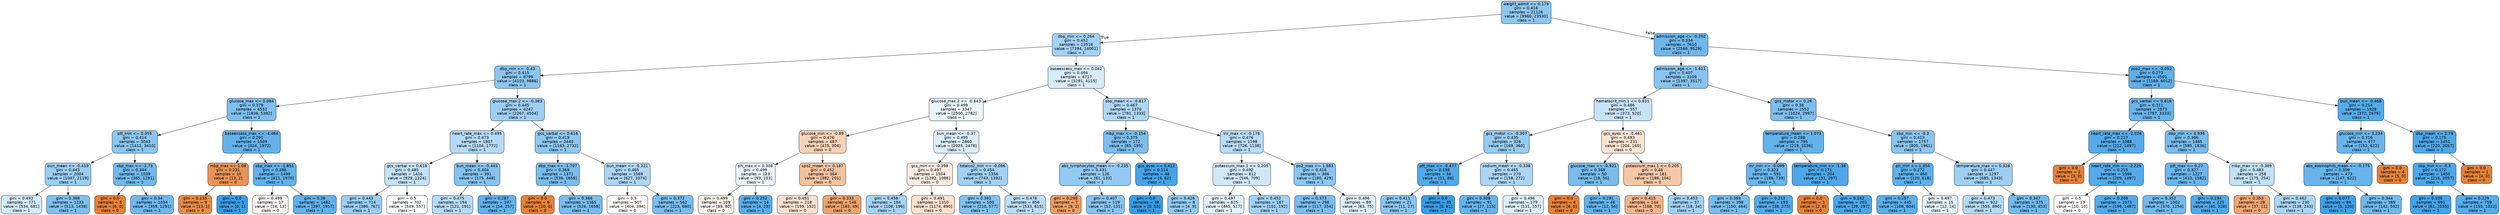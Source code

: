 digraph Tree {
node [shape=box, style="filled, rounded", color="black", fontname="helvetica"] ;
edge [fontname="helvetica"] ;
0 [label="weight_admit <= 0.179\ngini = 0.418\nsamples = 21126\nvalue = [9960, 23530]\nclass = 1", fillcolor="#8dc6f0"] ;
1 [label="dbp_min <= 0.264\ngini = 0.452\nsamples = 13516\nvalue = [7394, 14001]\nclass = 1", fillcolor="#a2d1f3"] ;
0 -> 1 [labeldistance=2.5, labelangle=45, headlabel="True"] ;
2 [label="dbp_min <= -0.43\ngini = 0.415\nsamples = 8799\nvalue = [4103, 9886]\nclass = 1", fillcolor="#8bc6f0"] ;
1 -> 2 ;
3 [label="glucose_max <= 0.084\ngini = 0.379\nsamples = 4552\nvalue = [1836, 5382]\nclass = 1", fillcolor="#7dbeee"] ;
2 -> 3 ;
4 [label="ptt_min <= 0.055\ngini = 0.414\nsamples = 3043\nvalue = [1412, 3410]\nclass = 1", fillcolor="#8bc6f0"] ;
3 -> 4 ;
5 [label="bun_mean <= -0.419\ngini = 0.443\nsamples = 2004\nvalue = [1047, 2119]\nclass = 1", fillcolor="#9bcdf2"] ;
4 -> 5 ;
6 [label="gini = 0.493\nsamples = 771\nvalue = [534, 681]\nclass = 1", fillcolor="#d4eaf9"] ;
5 -> 6 ;
7 [label="gini = 0.388\nsamples = 1233\nvalue = [513, 1438]\nclass = 1", fillcolor="#80c0ee"] ;
5 -> 7 ;
8 [label="sbp_max <= -2.73\ngini = 0.344\nsamples = 1039\nvalue = [365, 1291]\nclass = 1", fillcolor="#71b9ec"] ;
4 -> 8 ;
9 [label="gini = 0.0\nsamples = 5\nvalue = [6, 0]\nclass = 0", fillcolor="#e58139"] ;
8 -> 9 ;
10 [label="gini = 0.34\nsamples = 1034\nvalue = [359, 1291]\nclass = 1", fillcolor="#70b8ec"] ;
8 -> 10 ;
11 [label="baseexcess_max <= -4.464\ngini = 0.291\nsamples = 1509\nvalue = [424, 1972]\nclass = 1", fillcolor="#64b2eb"] ;
3 -> 11 ;
12 [label="mbp_max <= 1.08\ngini = 0.231\nsamples = 10\nvalue = [13, 2]\nclass = 0", fillcolor="#e99457"] ;
11 -> 12 ;
13 [label="gini = 0.133\nsamples = 9\nvalue = [13, 1]\nclass = 0", fillcolor="#e78b48"] ;
12 -> 13 ;
14 [label="gini = 0.0\nsamples = 1\nvalue = [0, 1]\nclass = 1", fillcolor="#399de5"] ;
12 -> 14 ;
15 [label="sbp_max <= -1.851\ngini = 0.286\nsamples = 1499\nvalue = [411, 1970]\nclass = 1", fillcolor="#62b1ea"] ;
11 -> 15 ;
16 [label="gini = 0.499\nsamples = 17\nvalue = [14, 13]\nclass = 0", fillcolor="#fdf6f1"] ;
15 -> 16 ;
17 [label="gini = 0.28\nsamples = 1482\nvalue = [397, 1957]\nclass = 1", fillcolor="#61b1ea"] ;
15 -> 17 ;
18 [label="glucose_max.2 <= -0.383\ngini = 0.445\nsamples = 4247\nvalue = [2267, 4504]\nclass = 1", fillcolor="#9dcef2"] ;
2 -> 18 ;
19 [label="heart_rate_max <= 0.495\ngini = 0.473\nsamples = 1807\nvalue = [1104, 1772]\nclass = 1", fillcolor="#b4daf5"] ;
18 -> 19 ;
20 [label="gcs_verbal <= 0.618\ngini = 0.485\nsamples = 1416\nvalue = [929, 1324]\nclass = 1", fillcolor="#c4e2f7"] ;
19 -> 20 ;
21 [label="gini = 0.443\nsamples = 714\nvalue = [380, 767]\nclass = 1", fillcolor="#9bcef2"] ;
20 -> 21 ;
22 [label="gini = 0.5\nsamples = 702\nvalue = [549, 557]\nclass = 1", fillcolor="#fcfeff"] ;
20 -> 22 ;
23 [label="bun_mean <= -0.443\ngini = 0.404\nsamples = 391\nvalue = [175, 448]\nclass = 1", fillcolor="#86c3ef"] ;
19 -> 23 ;
24 [label="gini = 0.475\nsamples = 194\nvalue = [121, 191]\nclass = 1", fillcolor="#b6dbf5"] ;
23 -> 24 ;
25 [label="gini = 0.287\nsamples = 197\nvalue = [54, 257]\nclass = 1", fillcolor="#63b2ea"] ;
23 -> 25 ;
26 [label="gcs_verbal <= 0.618\ngini = 0.419\nsamples = 2440\nvalue = [1163, 2732]\nclass = 1", fillcolor="#8dc7f0"] ;
18 -> 26 ;
27 [label="dbp_max <= -1.707\ngini = 0.369\nsamples = 1371\nvalue = [536, 1658]\nclass = 1", fillcolor="#79bded"] ;
26 -> 27 ;
28 [label="gini = 0.0\nsamples = 6\nvalue = [10, 0]\nclass = 0", fillcolor="#e58139"] ;
27 -> 28 ;
29 [label="gini = 0.366\nsamples = 1365\nvalue = [526, 1658]\nclass = 1", fillcolor="#78bced"] ;
27 -> 29 ;
30 [label="bun_mean <= -0.321\ngini = 0.465\nsamples = 1069\nvalue = [627, 1074]\nclass = 1", fillcolor="#add6f4"] ;
26 -> 30 ;
31 [label="gini = 0.5\nsamples = 507\nvalue = [404, 394]\nclass = 0", fillcolor="#fefcfa"] ;
30 -> 31 ;
32 [label="gini = 0.372\nsamples = 562\nvalue = [223, 680]\nclass = 1", fillcolor="#7abdee"] ;
30 -> 32 ;
33 [label="baseexcess_max <= 0.042\ngini = 0.494\nsamples = 4717\nvalue = [3291, 4115]\nclass = 1", fillcolor="#d7ebfa"] ;
1 -> 33 ;
34 [label="glucose_max.2 <= -0.643\ngini = 0.499\nsamples = 3347\nvalue = [2500, 2782]\nclass = 1", fillcolor="#ebf5fc"] ;
33 -> 34 ;
35 [label="glucose_min <= -0.89\ngini = 0.476\nsamples = 487\nvalue = [475, 304]\nclass = 0", fillcolor="#f6d2b8"] ;
34 -> 35 ;
36 [label="ph_max <= 0.308\ngini = 0.499\nsamples = 123\nvalue = [93, 103]\nclass = 1", fillcolor="#ecf5fc"] ;
35 -> 36 ;
37 [label="gini = 0.499\nsamples = 109\nvalue = [89, 80]\nclass = 0", fillcolor="#fcf2eb"] ;
36 -> 37 ;
38 [label="gini = 0.252\nsamples = 14\nvalue = [4, 23]\nclass = 1", fillcolor="#5baeea"] ;
36 -> 38 ;
39 [label="spo2_mean <= 0.187\ngini = 0.452\nsamples = 364\nvalue = [382, 201]\nclass = 0", fillcolor="#f3c3a1"] ;
35 -> 39 ;
40 [label="gini = 0.491\nsamples = 218\nvalue = [199, 152]\nclass = 0", fillcolor="#f9e1d0"] ;
39 -> 40 ;
41 [label="gini = 0.333\nsamples = 146\nvalue = [183, 49]\nclass = 0", fillcolor="#eca36e"] ;
39 -> 41 ;
42 [label="bun_mean <= -0.37\ngini = 0.495\nsamples = 2860\nvalue = [2025, 2478]\nclass = 1", fillcolor="#dbedfa"] ;
34 -> 42 ;
43 [label="gcs_min <= -0.398\ngini = 0.497\nsamples = 1504\nvalue = [1282, 1086]\nclass = 0", fillcolor="#fbece1"] ;
42 -> 43 ;
44 [label="gini = 0.458\nsamples = 194\nvalue = [108, 196]\nclass = 1", fillcolor="#a6d3f3"] ;
43 -> 44 ;
45 [label="gini = 0.491\nsamples = 1310\nvalue = [1174, 890]\nclass = 0", fillcolor="#f9e1cf"] ;
43 -> 45 ;
46 [label="totalco2_min <= -0.086\ngini = 0.454\nsamples = 1356\nvalue = [743, 1392]\nclass = 1", fillcolor="#a3d1f3"] ;
42 -> 46 ;
47 [label="gini = 0.391\nsamples = 500\nvalue = [210, 577]\nclass = 1", fillcolor="#81c1ee"] ;
46 -> 47 ;
48 [label="gini = 0.478\nsamples = 856\nvalue = [533, 815]\nclass = 1", fillcolor="#baddf6"] ;
46 -> 48 ;
49 [label="sbp_mean <= -0.817\ngini = 0.467\nsamples = 1370\nvalue = [791, 1333]\nclass = 1", fillcolor="#aed7f4"] ;
33 -> 49 ;
50 [label="mbp_max <= -0.154\ngini = 0.375\nsamples = 172\nvalue = [65, 195]\nclass = 1", fillcolor="#7bbeee"] ;
49 -> 50 ;
51 [label="abs_lymphocytes_mean <= -0.235\ngini = 0.431\nsamples = 126\nvalue = [61, 133]\nclass = 1", fillcolor="#94caf1"] ;
50 -> 51 ;
52 [label="gini = 0.298\nsamples = 7\nvalue = [9, 2]\nclass = 0", fillcolor="#eb9d65"] ;
51 -> 52 ;
53 [label="gini = 0.407\nsamples = 119\nvalue = [52, 131]\nclass = 1", fillcolor="#88c4ef"] ;
51 -> 53 ;
54 [label="gcs_eyes <= 0.412\ngini = 0.114\nsamples = 46\nvalue = [4, 62]\nclass = 1", fillcolor="#46a3e7"] ;
50 -> 54 ;
55 [label="gini = 0.0\nsamples = 38\nvalue = [0, 53]\nclass = 1", fillcolor="#399de5"] ;
54 -> 55 ;
56 [label="gini = 0.426\nsamples = 8\nvalue = [4, 9]\nclass = 1", fillcolor="#91c9f1"] ;
54 -> 56 ;
57 [label="inr_max <= -0.178\ngini = 0.476\nsamples = 1198\nvalue = [726, 1138]\nclass = 1", fillcolor="#b7dcf6"] ;
49 -> 57 ;
58 [label="potassium_max.1 <= 0.205\ngini = 0.492\nsamples = 812\nvalue = [546, 709]\nclass = 1", fillcolor="#d1e8f9"] ;
57 -> 58 ;
59 [label="gini = 0.497\nsamples = 625\nvalue = [445, 517]\nclass = 1", fillcolor="#e3f1fb"] ;
58 -> 59 ;
60 [label="gini = 0.452\nsamples = 187\nvalue = [101, 192]\nclass = 1", fillcolor="#a1d1f3"] ;
58 -> 60 ;
61 [label="po2_max <= 1.583\ngini = 0.416\nsamples = 386\nvalue = [180, 429]\nclass = 1", fillcolor="#8cc6f0"] ;
57 -> 61 ;
62 [label="gini = 0.373\nsamples = 298\nvalue = [117, 354]\nclass = 1", fillcolor="#7abdee"] ;
61 -> 62 ;
63 [label="gini = 0.496\nsamples = 88\nvalue = [63, 75]\nclass = 1", fillcolor="#dfeffb"] ;
61 -> 63 ;
64 [label="admission_age <= -0.292\ngini = 0.334\nsamples = 7610\nvalue = [2566, 9529]\nclass = 1", fillcolor="#6eb7ec"] ;
0 -> 64 [labeldistance=2.5, labelangle=-45, headlabel="False"] ;
65 [label="admission_age <= -1.611\ngini = 0.407\nsamples = 3109\nvalue = [1397, 3517]\nclass = 1", fillcolor="#88c4ef"] ;
64 -> 65 ;
66 [label="hematocrit_min.1 <= 0.831\ngini = 0.486\nsamples = 557\nvalue = [373, 520]\nclass = 1", fillcolor="#c7e3f8"] ;
65 -> 66 ;
67 [label="gcs_motor <= -0.307\ngini = 0.435\nsamples = 326\nvalue = [169, 360]\nclass = 1", fillcolor="#96cbf1"] ;
66 -> 67 ;
68 [label="ptt_max <= -0.477\ngini = 0.198\nsamples = 56\nvalue = [11, 88]\nclass = 1", fillcolor="#52a9e8"] ;
67 -> 68 ;
69 [label="gini = 0.411\nsamples = 21\nvalue = [11, 27]\nclass = 1", fillcolor="#8ac5f0"] ;
68 -> 69 ;
70 [label="gini = 0.0\nsamples = 35\nvalue = [0, 61]\nclass = 1", fillcolor="#399de5"] ;
68 -> 70 ;
71 [label="sodium_mean <= -0.338\ngini = 0.465\nsamples = 270\nvalue = [158, 272]\nclass = 1", fillcolor="#acd6f4"] ;
67 -> 71 ;
72 [label="gini = 0.308\nsamples = 91\nvalue = [27, 115]\nclass = 1", fillcolor="#67b4eb"] ;
71 -> 72 ;
73 [label="gini = 0.496\nsamples = 179\nvalue = [131, 157]\nclass = 1", fillcolor="#deeffb"] ;
71 -> 73 ;
74 [label="gcs_eyes <= -0.461\ngini = 0.493\nsamples = 231\nvalue = [204, 160]\nclass = 0", fillcolor="#f9e4d4"] ;
66 -> 74 ;
75 [label="glucose_max <= -0.921\ngini = 0.368\nsamples = 50\nvalue = [18, 56]\nclass = 1", fillcolor="#79bced"] ;
74 -> 75 ;
76 [label="gini = 0.0\nsamples = 4\nvalue = [6, 0]\nclass = 0", fillcolor="#e58139"] ;
75 -> 76 ;
77 [label="gini = 0.291\nsamples = 46\nvalue = [12, 56]\nclass = 1", fillcolor="#63b2eb"] ;
75 -> 77 ;
78 [label="potassium_max.1 <= 0.205\ngini = 0.46\nsamples = 181\nvalue = [186, 104]\nclass = 0", fillcolor="#f4c7a8"] ;
74 -> 78 ;
79 [label="gini = 0.415\nsamples = 144\nvalue = [168, 70]\nclass = 0", fillcolor="#f0b58b"] ;
78 -> 79 ;
80 [label="gini = 0.453\nsamples = 37\nvalue = [18, 34]\nclass = 1", fillcolor="#a2d1f3"] ;
78 -> 80 ;
81 [label="gcs_motor <= 0.26\ngini = 0.38\nsamples = 2552\nvalue = [1024, 2997]\nclass = 1", fillcolor="#7dbeee"] ;
65 -> 81 ;
82 [label="temperature_mean <= 1.073\ngini = 0.288\nsamples = 795\nvalue = [219, 1036]\nclass = 1", fillcolor="#63b2ea"] ;
81 -> 82 ;
83 [label="inr_min <= -0.099\ngini = 0.323\nsamples = 591\nvalue = [188, 739]\nclass = 1", fillcolor="#6bb6ec"] ;
82 -> 83 ;
84 [label="gini = 0.369\nsamples = 398\nvalue = [150, 464]\nclass = 1", fillcolor="#79bded"] ;
83 -> 84 ;
85 [label="gini = 0.213\nsamples = 193\nvalue = [38, 275]\nclass = 1", fillcolor="#54abe9"] ;
83 -> 85 ;
86 [label="temperature_min <= -1.38\ngini = 0.171\nsamples = 204\nvalue = [31, 297]\nclass = 1", fillcolor="#4ea7e8"] ;
82 -> 86 ;
87 [label="gini = 0.0\nsamples = 1\nvalue = [2, 0]\nclass = 0", fillcolor="#e58139"] ;
86 -> 87 ;
88 [label="gini = 0.162\nsamples = 203\nvalue = [29, 297]\nclass = 1", fillcolor="#4ca7e8"] ;
86 -> 88 ;
89 [label="sbp_min <= -0.3\ngini = 0.413\nsamples = 1757\nvalue = [805, 1961]\nclass = 1", fillcolor="#8ac5f0"] ;
81 -> 89 ;
90 [label="ph_min <= 1.354\ngini = 0.272\nsamples = 460\nvalue = [120, 618]\nclass = 1", fillcolor="#5fb0ea"] ;
89 -> 90 ;
91 [label="gini = 0.257\nsamples = 445\nvalue = [108, 604]\nclass = 1", fillcolor="#5cafea"] ;
90 -> 91 ;
92 [label="gini = 0.497\nsamples = 15\nvalue = [12, 14]\nclass = 1", fillcolor="#e3f1fb"] ;
90 -> 92 ;
93 [label="temperature_max <= 0.328\ngini = 0.447\nsamples = 1297\nvalue = [685, 1343]\nclass = 1", fillcolor="#9ecff2"] ;
89 -> 93 ;
94 [label="gini = 0.473\nsamples = 922\nvalue = [555, 890]\nclass = 1", fillcolor="#b4daf5"] ;
93 -> 94 ;
95 [label="gini = 0.347\nsamples = 375\nvalue = [130, 453]\nclass = 1", fillcolor="#72b9ec"] ;
93 -> 95 ;
96 [label="pco2_max <= -0.052\ngini = 0.273\nsamples = 4501\nvalue = [1169, 6012]\nclass = 1", fillcolor="#5fb0ea"] ;
64 -> 96 ;
97 [label="gcs_verbal <= 0.618\ngini = 0.311\nsamples = 2573\nvalue = [797, 3333]\nclass = 1", fillcolor="#68b4eb"] ;
96 -> 97 ;
98 [label="heart_rate_max <= -2.226\ngini = 0.217\nsamples = 1088\nvalue = [212, 1497]\nclass = 1", fillcolor="#55abe9"] ;
97 -> 98 ;
99 [label="gini = 0.0\nsamples = 2\nvalue = [3, 0]\nclass = 0", fillcolor="#e58139"] ;
98 -> 99 ;
100 [label="heart_rate_min <= -2.229\ngini = 0.215\nsamples = 1086\nvalue = [209, 1497]\nclass = 1", fillcolor="#55abe9"] ;
98 -> 100 ;
101 [label="gini = 0.5\nsamples = 13\nvalue = [10, 10]\nclass = 0", fillcolor="#ffffff"] ;
100 -> 101 ;
102 [label="gini = 0.208\nsamples = 1073\nvalue = [199, 1487]\nclass = 1", fillcolor="#53aae8"] ;
100 -> 102 ;
103 [label="dbp_min <= 0.936\ngini = 0.366\nsamples = 1485\nvalue = [585, 1836]\nclass = 1", fillcolor="#78bced"] ;
97 -> 103 ;
104 [label="ptt_max <= 0.27\ngini = 0.327\nsamples = 1227\nvalue = [410, 1582]\nclass = 1", fillcolor="#6cb6ec"] ;
103 -> 104 ;
105 [label="gini = 0.352\nsamples = 1002\nvalue = [370, 1254]\nclass = 1", fillcolor="#73baed"] ;
104 -> 105 ;
106 [label="gini = 0.194\nsamples = 225\nvalue = [40, 328]\nclass = 1", fillcolor="#51a9e8"] ;
104 -> 106 ;
107 [label="mbp_max <= -0.389\ngini = 0.483\nsamples = 258\nvalue = [175, 254]\nclass = 1", fillcolor="#c1e1f7"] ;
103 -> 107 ;
108 [label="gini = 0.353\nsamples = 28\nvalue = [37, 11]\nclass = 0", fillcolor="#eda674"] ;
107 -> 108 ;
109 [label="gini = 0.462\nsamples = 230\nvalue = [138, 243]\nclass = 1", fillcolor="#a9d5f4"] ;
107 -> 109 ;
110 [label="bun_mean <= -0.468\ngini = 0.214\nsamples = 1928\nvalue = [372, 2679]\nclass = 1", fillcolor="#54abe9"] ;
96 -> 110 ;
111 [label="glucose_min <= 3.234\ngini = 0.316\nsamples = 477\nvalue = [152, 622]\nclass = 1", fillcolor="#69b5eb"] ;
110 -> 111 ;
112 [label="abs_eosinophils_mean <= -0.175\ngini = 0.309\nsamples = 473\nvalue = [147, 622]\nclass = 1", fillcolor="#68b4eb"] ;
111 -> 112 ;
113 [label="gini = 0.077\nsamples = 84\nvalue = [5, 120]\nclass = 1", fillcolor="#41a1e6"] ;
112 -> 113 ;
114 [label="gini = 0.344\nsamples = 389\nvalue = [142, 502]\nclass = 1", fillcolor="#71b9ec"] ;
112 -> 114 ;
115 [label="gini = 0.0\nsamples = 4\nvalue = [5, 0]\nclass = 0", fillcolor="#e58139"] ;
111 -> 115 ;
116 [label="dbp_mean <= 2.79\ngini = 0.175\nsamples = 1451\nvalue = [220, 2057]\nclass = 1", fillcolor="#4ea7e8"] ;
110 -> 116 ;
117 [label="sbp_min <= -0.3\ngini = 0.172\nsamples = 1450\nvalue = [216, 2057]\nclass = 1", fillcolor="#4ea7e8"] ;
116 -> 117 ;
118 [label="gini = 0.105\nsamples = 691\nvalue = [61, 1035]\nclass = 1", fillcolor="#45a3e7"] ;
117 -> 118 ;
119 [label="gini = 0.229\nsamples = 759\nvalue = [155, 1022]\nclass = 1", fillcolor="#57ace9"] ;
117 -> 119 ;
120 [label="gini = 0.0\nsamples = 1\nvalue = [4, 0]\nclass = 0", fillcolor="#e58139"] ;
116 -> 120 ;
}